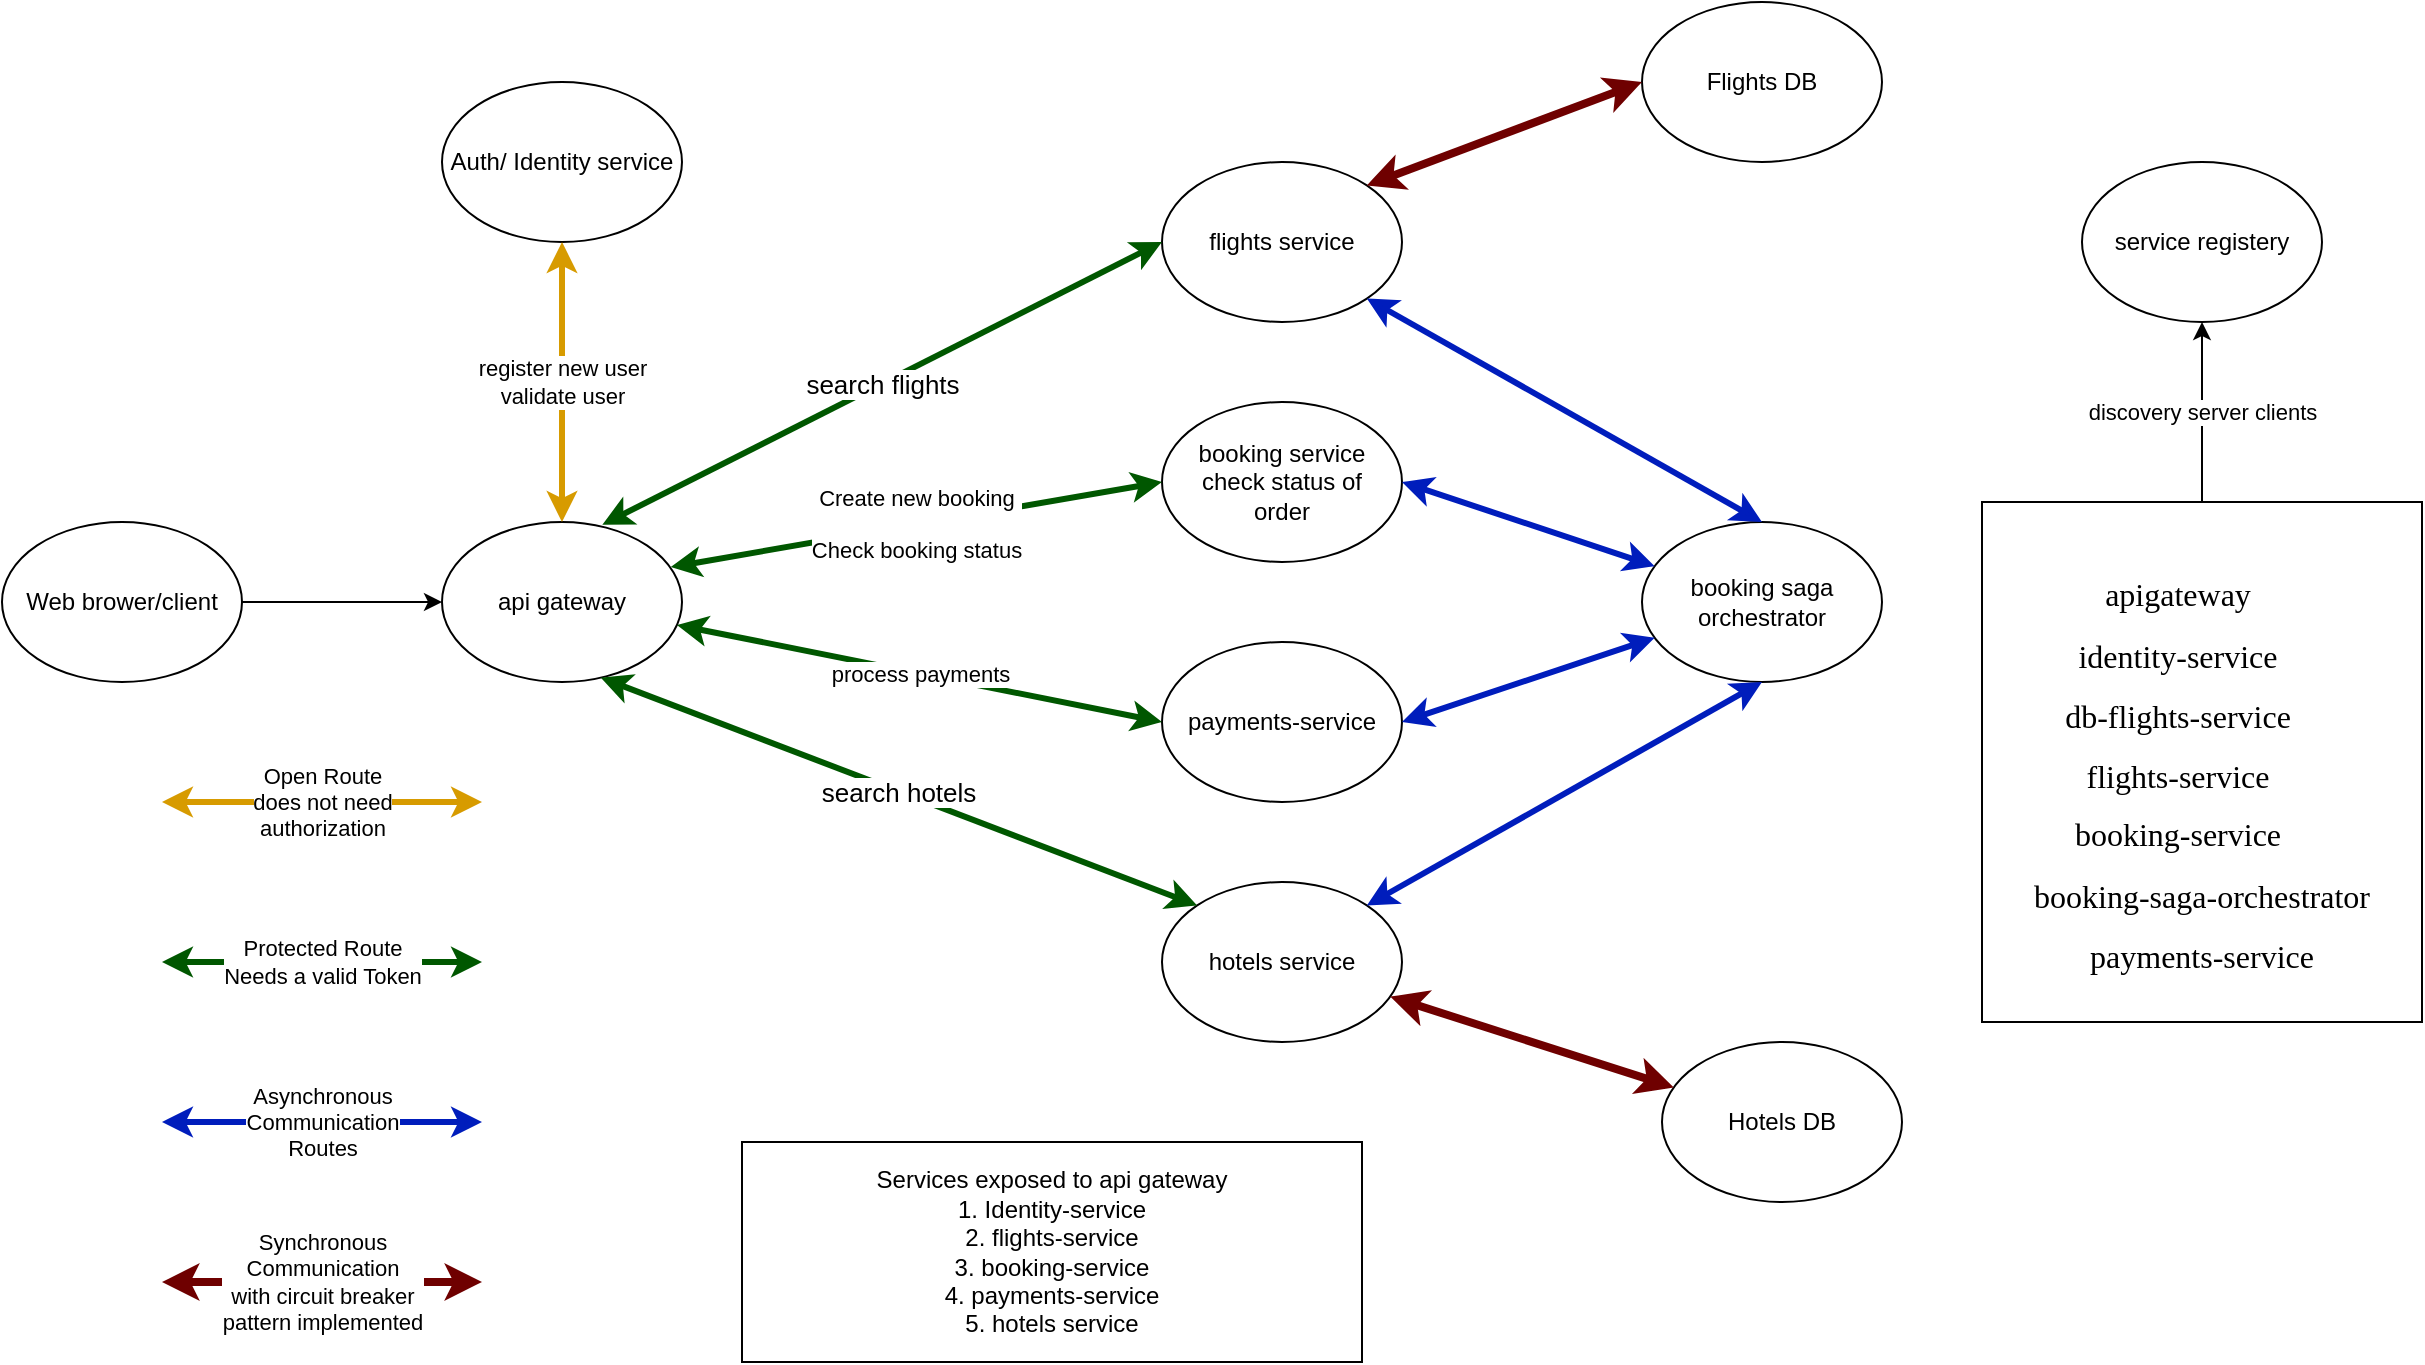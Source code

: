 <mxfile version="21.1.1" type="device">
  <diagram id="skH-N1LjTXYa0d7DtpjA" name="Page-1">
    <mxGraphModel dx="1540" dy="352" grid="1" gridSize="10" guides="1" tooltips="1" connect="1" arrows="1" fold="1" page="1" pageScale="1" pageWidth="850" pageHeight="1100" math="0" shadow="0">
      <root>
        <mxCell id="0" />
        <mxCell id="1" parent="0" />
        <mxCell id="zlrGjApTkNk8Ka6CCc2n-1" value="flights service" style="ellipse;whiteSpace=wrap;html=1;" parent="1" vertex="1">
          <mxGeometry x="540" y="80" width="120" height="80" as="geometry" />
        </mxCell>
        <mxCell id="zlrGjApTkNk8Ka6CCc2n-2" value="Flights DB" style="ellipse;whiteSpace=wrap;html=1;" parent="1" vertex="1">
          <mxGeometry x="780" width="120" height="80" as="geometry" />
        </mxCell>
        <mxCell id="zlrGjApTkNk8Ka6CCc2n-3" value="Web brower/client" style="ellipse;whiteSpace=wrap;html=1;" parent="1" vertex="1">
          <mxGeometry x="-40" y="260" width="120" height="80" as="geometry" />
        </mxCell>
        <mxCell id="zlrGjApTkNk8Ka6CCc2n-4" value="service registery" style="ellipse;whiteSpace=wrap;html=1;" parent="1" vertex="1">
          <mxGeometry x="1000" y="80" width="120" height="80" as="geometry" />
        </mxCell>
        <mxCell id="zlrGjApTkNk8Ka6CCc2n-5" value="api gateway" style="ellipse;whiteSpace=wrap;html=1;" parent="1" vertex="1">
          <mxGeometry x="180" y="260" width="120" height="80" as="geometry" />
        </mxCell>
        <mxCell id="A_0y_IQ02Vp7g4dw8pBq-1" value="Auth/ Identity service" style="ellipse;whiteSpace=wrap;html=1;" parent="1" vertex="1">
          <mxGeometry x="180" y="40" width="120" height="80" as="geometry" />
        </mxCell>
        <mxCell id="YlSBNoDHreUcTbOiqiFw-2" value="&lt;font style=&quot;font-size: 13px;&quot;&gt;search flights&lt;br&gt;&lt;/font&gt;" style="endArrow=classic;startArrow=classic;html=1;rounded=0;exitX=0.668;exitY=0.017;exitDx=0;exitDy=0;entryX=0;entryY=0.5;entryDx=0;entryDy=0;fillColor=#008a00;strokeColor=#005700;strokeWidth=3;exitPerimeter=0;" parent="1" edge="1" target="zlrGjApTkNk8Ka6CCc2n-1" source="zlrGjApTkNk8Ka6CCc2n-5">
          <mxGeometry width="50" height="50" relative="1" as="geometry">
            <mxPoint x="292.426" y="211.716" as="sourcePoint" />
            <mxPoint x="780" y="40" as="targetPoint" />
          </mxGeometry>
        </mxCell>
        <mxCell id="YlSBNoDHreUcTbOiqiFw-3" value="" style="endArrow=classic;html=1;rounded=0;exitX=1;exitY=0.5;exitDx=0;exitDy=0;entryX=0;entryY=0.5;entryDx=0;entryDy=0;" parent="1" source="zlrGjApTkNk8Ka6CCc2n-3" target="zlrGjApTkNk8Ka6CCc2n-5" edge="1">
          <mxGeometry width="50" height="50" relative="1" as="geometry">
            <mxPoint x="540" y="310" as="sourcePoint" />
            <mxPoint x="590" y="260" as="targetPoint" />
            <Array as="points" />
          </mxGeometry>
        </mxCell>
        <mxCell id="YlSBNoDHreUcTbOiqiFw-4" value="booking saga orchestrator" style="ellipse;whiteSpace=wrap;html=1;" parent="1" vertex="1">
          <mxGeometry x="780" y="260" width="120" height="80" as="geometry" />
        </mxCell>
        <mxCell id="YlSBNoDHreUcTbOiqiFw-5" value="" style="endArrow=classic;startArrow=classic;html=1;rounded=0;entryX=1;entryY=1;entryDx=0;entryDy=0;exitX=0.5;exitY=0;exitDx=0;exitDy=0;fillColor=#0050ef;strokeColor=#001DBC;strokeWidth=3;" parent="1" edge="1" target="zlrGjApTkNk8Ka6CCc2n-1" source="YlSBNoDHreUcTbOiqiFw-4">
          <mxGeometry width="50" height="50" relative="1" as="geometry">
            <mxPoint x="840" y="200.0" as="sourcePoint" />
            <mxPoint x="840" y="80.0" as="targetPoint" />
          </mxGeometry>
        </mxCell>
        <mxCell id="YlSBNoDHreUcTbOiqiFw-6" value="booking service&lt;br&gt;check status of &lt;br&gt;order" style="ellipse;whiteSpace=wrap;html=1;" parent="1" vertex="1">
          <mxGeometry x="540" y="200" width="120" height="80" as="geometry" />
        </mxCell>
        <mxCell id="YlSBNoDHreUcTbOiqiFw-7" value="Create new booking&lt;br&gt;&lt;br&gt;Check booking status" style="endArrow=classic;startArrow=classic;html=1;rounded=0;entryX=0;entryY=0.5;entryDx=0;entryDy=0;fillColor=#008a00;strokeColor=#005700;strokeWidth=3;exitX=0.953;exitY=0.282;exitDx=0;exitDy=0;exitPerimeter=0;" parent="1" source="zlrGjApTkNk8Ka6CCc2n-5" target="YlSBNoDHreUcTbOiqiFw-6" edge="1">
          <mxGeometry width="50" height="50" relative="1" as="geometry">
            <mxPoint x="300" y="280" as="sourcePoint" />
            <mxPoint x="420" y="240" as="targetPoint" />
          </mxGeometry>
        </mxCell>
        <mxCell id="L2ALMlDx0BOHGaFCGhI8-3" value="" style="endArrow=classic;startArrow=classic;html=1;rounded=0;fillColor=#0050ef;strokeColor=#001DBC;strokeWidth=3;" parent="1" target="YlSBNoDHreUcTbOiqiFw-4" edge="1">
          <mxGeometry width="50" height="50" relative="1" as="geometry">
            <mxPoint x="660" y="240" as="sourcePoint" />
            <mxPoint x="740" y="280" as="targetPoint" />
            <Array as="points" />
          </mxGeometry>
        </mxCell>
        <mxCell id="clyaD23GlVpxHpIQa8MM-1" value="payments-service" style="ellipse;whiteSpace=wrap;html=1;" parent="1" vertex="1">
          <mxGeometry x="540" y="320" width="120" height="80" as="geometry" />
        </mxCell>
        <mxCell id="clyaD23GlVpxHpIQa8MM-3" value="process payments" style="endArrow=classic;startArrow=classic;html=1;rounded=0;exitX=0;exitY=0.5;exitDx=0;exitDy=0;fillColor=#008a00;strokeColor=#005700;strokeWidth=3;" parent="1" source="clyaD23GlVpxHpIQa8MM-1" target="zlrGjApTkNk8Ka6CCc2n-5" edge="1">
          <mxGeometry width="50" height="50" relative="1" as="geometry">
            <mxPoint x="610" y="260" as="sourcePoint" />
            <mxPoint x="660" y="210" as="targetPoint" />
            <Array as="points" />
          </mxGeometry>
        </mxCell>
        <mxCell id="clyaD23GlVpxHpIQa8MM-4" value="register new user&lt;br&gt;validate user" style="endArrow=classic;startArrow=classic;html=1;rounded=0;entryX=0.5;entryY=1;entryDx=0;entryDy=0;exitX=0.5;exitY=0;exitDx=0;exitDy=0;fillColor=#ffe6cc;strokeColor=#d79b00;strokeWidth=3;" parent="1" source="zlrGjApTkNk8Ka6CCc2n-5" target="A_0y_IQ02Vp7g4dw8pBq-1" edge="1">
          <mxGeometry width="50" height="50" relative="1" as="geometry">
            <mxPoint x="220" y="190" as="sourcePoint" />
            <mxPoint x="270" y="140" as="targetPoint" />
          </mxGeometry>
        </mxCell>
        <mxCell id="clyaD23GlVpxHpIQa8MM-5" value="" style="endArrow=classic;startArrow=classic;html=1;rounded=0;fillColor=#0050ef;strokeColor=#001DBC;strokeWidth=3;" parent="1" target="YlSBNoDHreUcTbOiqiFw-4" edge="1">
          <mxGeometry width="50" height="50" relative="1" as="geometry">
            <mxPoint x="660" y="360" as="sourcePoint" />
            <mxPoint x="670" y="340" as="targetPoint" />
          </mxGeometry>
        </mxCell>
        <mxCell id="clyaD23GlVpxHpIQa8MM-7" value="&lt;p style=&quot;border-color: var(--border-color); text-indent: -18pt;&quot; class=&quot;MsoListParagraphCxSpFirst&quot;&gt;&lt;span style=&quot;background-color: initial; font-family: &amp;quot;Times New Roman&amp;quot;, serif; font-size: 12pt; text-indent: -18pt;&quot;&gt;apigateway&lt;/span&gt;&lt;br&gt;&lt;/p&gt;&lt;p style=&quot;border-color: var(--border-color); text-indent: -18pt;&quot; class=&quot;MsoListParagraphCxSpFirst&quot;&gt;&lt;span style=&quot;border-color: var(--border-color); font-family: &amp;quot;Times New Roman&amp;quot;, serif; font-size: 12pt; text-indent: -18pt; background-color: initial;&quot;&gt;identity-service&lt;/span&gt;&lt;/p&gt;&lt;p style=&quot;border-color: var(--border-color); text-indent: -18pt;&quot; class=&quot;MsoListParagraphCxSpMiddle&quot;&gt;&lt;span style=&quot;border-color: var(--border-color); line-height: 17.12px; font-family: &amp;quot;Times New Roman&amp;quot;, serif; font-size: 12pt;&quot; lang=&quot;EN-US&quot;&gt;db-flights-service&lt;/span&gt;&lt;/p&gt;&lt;p style=&quot;border-color: var(--border-color); text-indent: -18pt;&quot; class=&quot;MsoListParagraphCxSpMiddle&quot;&gt;&lt;span style=&quot;border-color: var(--border-color); line-height: 17.12px; font-family: &amp;quot;Times New Roman&amp;quot;, serif; font-size: 12pt;&quot; lang=&quot;EN-US&quot;&gt;flights-service&lt;/span&gt;&lt;/p&gt;&lt;p style=&quot;border-color: var(--border-color); text-indent: -18pt;&quot; class=&quot;MsoListParagraphCxSpMiddle&quot;&gt;&lt;span style=&quot;border-color: var(--border-color); line-height: 17.12px; font-family: &amp;quot;Times New Roman&amp;quot;, serif; font-size: 12pt;&quot; lang=&quot;EN-US&quot;&gt;booking-service&lt;/span&gt;&lt;/p&gt;&lt;p style=&quot;border-color: var(--border-color); text-indent: -18pt;&quot; class=&quot;MsoListParagraphCxSpMiddle&quot;&gt;&lt;span style=&quot;background-color: initial; font-family: &amp;quot;Times New Roman&amp;quot;, serif; font-size: 12pt; text-indent: -18pt;&quot;&gt;&amp;nbsp; &amp;nbsp; &amp;nbsp; booking-saga-orchestrator&lt;/span&gt;&lt;/p&gt;&lt;span style=&quot;border-color: var(--border-color); line-height: 17.12px; font-family: &amp;quot;Times New Roman&amp;quot;, serif; font-size: 12pt;&quot; lang=&quot;EN-US&quot;&gt;&lt;div style=&quot;&quot;&gt;&lt;span style=&quot;font-size: 12pt; background-color: initial;&quot;&gt;payments-service&lt;/span&gt;&lt;/div&gt;&lt;/span&gt;" style="rounded=0;whiteSpace=wrap;html=1;align=center;" parent="1" vertex="1">
          <mxGeometry x="950" y="250" width="220" height="260" as="geometry" />
        </mxCell>
        <mxCell id="clyaD23GlVpxHpIQa8MM-9" value="discovery server clients" style="endArrow=classic;html=1;rounded=0;exitX=0.5;exitY=0;exitDx=0;exitDy=0;entryX=0.5;entryY=1;entryDx=0;entryDy=0;" parent="1" source="clyaD23GlVpxHpIQa8MM-7" target="zlrGjApTkNk8Ka6CCc2n-4" edge="1">
          <mxGeometry width="50" height="50" relative="1" as="geometry">
            <mxPoint x="1300" y="280" as="sourcePoint" />
            <mxPoint x="1120" y="220" as="targetPoint" />
          </mxGeometry>
        </mxCell>
        <mxCell id="clyaD23GlVpxHpIQa8MM-12" value="Open Route&lt;br&gt;does not need &lt;br&gt;authorization" style="endArrow=classic;startArrow=classic;html=1;rounded=0;fillColor=#ffe6cc;strokeColor=#d79b00;strokeWidth=3;" parent="1" edge="1">
          <mxGeometry width="50" height="50" relative="1" as="geometry">
            <mxPoint x="40" y="400" as="sourcePoint" />
            <mxPoint x="200" y="400" as="targetPoint" />
          </mxGeometry>
        </mxCell>
        <mxCell id="clyaD23GlVpxHpIQa8MM-13" value="Protected Route&lt;br&gt;Needs a valid Token" style="endArrow=classic;startArrow=classic;html=1;rounded=0;fillColor=#008a00;strokeColor=#005700;strokeWidth=3;" parent="1" edge="1">
          <mxGeometry width="50" height="50" relative="1" as="geometry">
            <mxPoint x="40" y="480" as="sourcePoint" />
            <mxPoint x="200" y="480" as="targetPoint" />
          </mxGeometry>
        </mxCell>
        <mxCell id="clyaD23GlVpxHpIQa8MM-16" value="Asynchronous&lt;br&gt;Communication&lt;br&gt;Routes" style="endArrow=classic;startArrow=classic;html=1;rounded=0;exitX=1;exitY=0.5;exitDx=0;exitDy=0;fillColor=#0050ef;strokeColor=#001DBC;strokeWidth=3;" parent="1" edge="1">
          <mxGeometry width="50" height="50" relative="1" as="geometry">
            <mxPoint x="40" y="560" as="sourcePoint" />
            <mxPoint x="200" y="560" as="targetPoint" />
          </mxGeometry>
        </mxCell>
        <mxCell id="clyaD23GlVpxHpIQa8MM-18" value="Synchronous&lt;br style=&quot;border-color: var(--border-color);&quot;&gt;Communication&lt;br style=&quot;border-color: var(--border-color);&quot;&gt;with circuit breaker&lt;br style=&quot;border-color: var(--border-color);&quot;&gt;pattern implemented" style="endArrow=classic;startArrow=classic;html=1;rounded=0;fillColor=#a20025;strokeColor=#6F0000;strokeWidth=4;" parent="1" edge="1">
          <mxGeometry width="50" height="50" relative="1" as="geometry">
            <mxPoint x="40" y="640" as="sourcePoint" />
            <mxPoint x="200" y="640" as="targetPoint" />
          </mxGeometry>
        </mxCell>
        <mxCell id="clyaD23GlVpxHpIQa8MM-19" value="" style="endArrow=classic;startArrow=classic;html=1;rounded=0;exitX=0;exitY=0.5;exitDx=0;exitDy=0;entryX=1;entryY=0;entryDx=0;entryDy=0;fillColor=#a20025;strokeColor=#6F0000;strokeWidth=4;" parent="1" source="zlrGjApTkNk8Ka6CCc2n-2" target="zlrGjApTkNk8Ka6CCc2n-1" edge="1">
          <mxGeometry width="50" height="50" relative="1" as="geometry">
            <mxPoint x="630" y="290" as="sourcePoint" />
            <mxPoint x="680" y="240" as="targetPoint" />
            <Array as="points" />
          </mxGeometry>
        </mxCell>
        <mxCell id="clyaD23GlVpxHpIQa8MM-20" value="Services exposed to api gateway&lt;br&gt;1. Identity-service&lt;br&gt;2. flights-service&lt;br&gt;3. booking-service&lt;br&gt;4. payments-service&lt;br&gt;5. hotels service" style="rounded=0;whiteSpace=wrap;html=1;" parent="1" vertex="1">
          <mxGeometry x="330" y="570" width="310" height="110" as="geometry" />
        </mxCell>
        <mxCell id="QiFyikzQO10HzAtInRVE-2" value="Hotels DB" style="ellipse;whiteSpace=wrap;html=1;" vertex="1" parent="1">
          <mxGeometry x="790" y="520" width="120" height="80" as="geometry" />
        </mxCell>
        <mxCell id="QiFyikzQO10HzAtInRVE-3" value="hotels service" style="ellipse;whiteSpace=wrap;html=1;" vertex="1" parent="1">
          <mxGeometry x="540" y="440" width="120" height="80" as="geometry" />
        </mxCell>
        <mxCell id="QiFyikzQO10HzAtInRVE-4" value="" style="endArrow=classic;startArrow=classic;html=1;rounded=0;fillColor=#a20025;strokeColor=#6F0000;strokeWidth=4;" edge="1" parent="1" source="QiFyikzQO10HzAtInRVE-2" target="QiFyikzQO10HzAtInRVE-3">
          <mxGeometry width="50" height="50" relative="1" as="geometry">
            <mxPoint x="1140" y="439.33" as="sourcePoint" />
            <mxPoint x="900" y="439.33" as="targetPoint" />
            <Array as="points" />
          </mxGeometry>
        </mxCell>
        <mxCell id="QiFyikzQO10HzAtInRVE-5" value="&lt;font style=&quot;font-size: 13px;&quot;&gt;search hotels&lt;br&gt;&lt;/font&gt;" style="endArrow=classic;startArrow=classic;html=1;rounded=0;exitX=0.662;exitY=0.973;exitDx=0;exitDy=0;fillColor=#008a00;strokeColor=#005700;strokeWidth=3;entryX=0;entryY=0;entryDx=0;entryDy=0;exitPerimeter=0;" edge="1" parent="1" source="zlrGjApTkNk8Ka6CCc2n-5" target="QiFyikzQO10HzAtInRVE-3">
          <mxGeometry width="50" height="50" relative="1" as="geometry">
            <mxPoint x="300" y="541.72" as="sourcePoint" />
            <mxPoint x="520" y="450" as="targetPoint" />
            <Array as="points" />
          </mxGeometry>
        </mxCell>
        <mxCell id="QiFyikzQO10HzAtInRVE-6" value="" style="endArrow=classic;startArrow=classic;html=1;rounded=0;entryX=0.5;entryY=1;entryDx=0;entryDy=0;fillColor=#0050ef;strokeColor=#001DBC;strokeWidth=3;exitX=1;exitY=0;exitDx=0;exitDy=0;" edge="1" parent="1" source="QiFyikzQO10HzAtInRVE-3" target="YlSBNoDHreUcTbOiqiFw-4">
          <mxGeometry width="50" height="50" relative="1" as="geometry">
            <mxPoint x="820" y="400" as="sourcePoint" />
            <mxPoint x="1000" y="320" as="targetPoint" />
          </mxGeometry>
        </mxCell>
      </root>
    </mxGraphModel>
  </diagram>
</mxfile>
